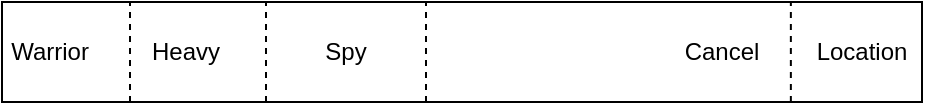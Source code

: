 <mxfile version="14.0.0" type="github">
  <diagram id="dAtz1YwK6WuvTJzpH8qe" name="Page-1">
    <mxGraphModel dx="317" dy="503" grid="1" gridSize="10" guides="1" tooltips="1" connect="1" arrows="1" fold="1" page="1" pageScale="1" pageWidth="850" pageHeight="1100" math="0" shadow="0">
      <root>
        <mxCell id="0" />
        <mxCell id="1" parent="0" />
        <mxCell id="QCEYu4sghAliCAPdEdUp-1" value="" style="rounded=0;whiteSpace=wrap;html=1;" vertex="1" parent="1">
          <mxGeometry x="10" y="370" width="460" height="50" as="geometry" />
        </mxCell>
        <mxCell id="QCEYu4sghAliCAPdEdUp-2" value="" style="endArrow=none;dashed=1;html=1;" edge="1" parent="1">
          <mxGeometry width="50" height="50" relative="1" as="geometry">
            <mxPoint x="74" y="420" as="sourcePoint" />
            <mxPoint x="74" y="370" as="targetPoint" />
          </mxGeometry>
        </mxCell>
        <mxCell id="QCEYu4sghAliCAPdEdUp-3" value="Warrior" style="text;html=1;strokeColor=none;fillColor=none;align=center;verticalAlign=middle;whiteSpace=wrap;rounded=0;" vertex="1" parent="1">
          <mxGeometry x="14" y="385" width="40" height="20" as="geometry" />
        </mxCell>
        <mxCell id="QCEYu4sghAliCAPdEdUp-4" value="" style="endArrow=none;dashed=1;html=1;" edge="1" parent="1">
          <mxGeometry width="50" height="50" relative="1" as="geometry">
            <mxPoint x="142" y="420" as="sourcePoint" />
            <mxPoint x="142" y="370" as="targetPoint" />
          </mxGeometry>
        </mxCell>
        <mxCell id="QCEYu4sghAliCAPdEdUp-5" value="Heavy" style="text;html=1;strokeColor=none;fillColor=none;align=center;verticalAlign=middle;whiteSpace=wrap;rounded=0;" vertex="1" parent="1">
          <mxGeometry x="82" y="385" width="40" height="20" as="geometry" />
        </mxCell>
        <mxCell id="QCEYu4sghAliCAPdEdUp-6" value="" style="endArrow=none;dashed=1;html=1;" edge="1" parent="1">
          <mxGeometry width="50" height="50" relative="1" as="geometry">
            <mxPoint x="222" y="420" as="sourcePoint" />
            <mxPoint x="222" y="370" as="targetPoint" />
          </mxGeometry>
        </mxCell>
        <mxCell id="QCEYu4sghAliCAPdEdUp-7" value="Spy" style="text;html=1;strokeColor=none;fillColor=none;align=center;verticalAlign=middle;whiteSpace=wrap;rounded=0;" vertex="1" parent="1">
          <mxGeometry x="162" y="385" width="40" height="20" as="geometry" />
        </mxCell>
        <mxCell id="QCEYu4sghAliCAPdEdUp-8" value="" style="endArrow=none;dashed=1;html=1;" edge="1" parent="1">
          <mxGeometry width="50" height="50" relative="1" as="geometry">
            <mxPoint x="404.43" y="420" as="sourcePoint" />
            <mxPoint x="404.43" y="370" as="targetPoint" />
          </mxGeometry>
        </mxCell>
        <mxCell id="QCEYu4sghAliCAPdEdUp-9" value="Location" style="text;html=1;strokeColor=none;fillColor=none;align=center;verticalAlign=middle;whiteSpace=wrap;rounded=0;" vertex="1" parent="1">
          <mxGeometry x="420" y="385" width="40" height="20" as="geometry" />
        </mxCell>
        <mxCell id="QCEYu4sghAliCAPdEdUp-11" value="Cancel" style="text;html=1;strokeColor=none;fillColor=none;align=center;verticalAlign=middle;whiteSpace=wrap;rounded=0;" vertex="1" parent="1">
          <mxGeometry x="350" y="385" width="40" height="20" as="geometry" />
        </mxCell>
      </root>
    </mxGraphModel>
  </diagram>
</mxfile>
